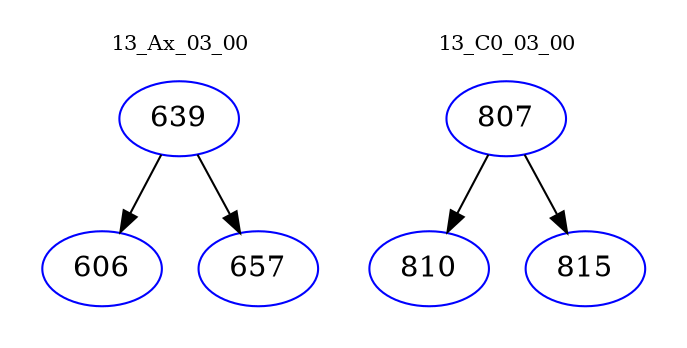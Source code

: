 digraph{
subgraph cluster_0 {
color = white
label = "13_Ax_03_00";
fontsize=10;
T0_639 [label="639", color="blue"]
T0_639 -> T0_606 [color="black"]
T0_606 [label="606", color="blue"]
T0_639 -> T0_657 [color="black"]
T0_657 [label="657", color="blue"]
}
subgraph cluster_1 {
color = white
label = "13_C0_03_00";
fontsize=10;
T1_807 [label="807", color="blue"]
T1_807 -> T1_810 [color="black"]
T1_810 [label="810", color="blue"]
T1_807 -> T1_815 [color="black"]
T1_815 [label="815", color="blue"]
}
}
